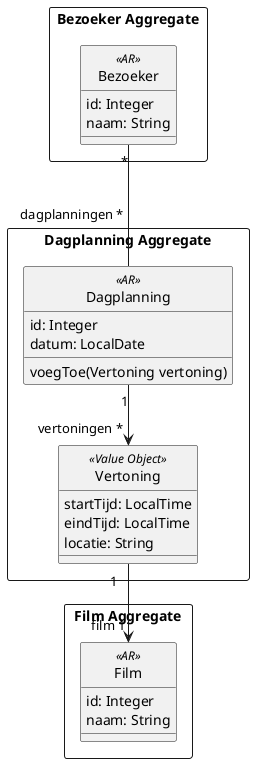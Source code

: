 @startuml

hide circle

'left to right direction

'skinparam linetype ortho
'skinparam linetype polyline

rectangle "Bezoeker Aggregate" {
    class Bezoeker <<AR>> {
        id: Integer
        naam: String
    }
}

rectangle "Film Aggregate" {
    class Film <<AR>> {
        id: Integer
        naam: String
    }
}

rectangle "Dagplanning Aggregate" {
    class Dagplanning <<AR>> {
        id: Integer
        datum: LocalDate
        voegToe(Vertoning vertoning)
    }

    class Vertoning <<Value Object>> {
        startTijd: LocalTime
        eindTijd: LocalTime
        locatie: String
    }
}

Bezoeker "*" --- "dagplanningen *\n\n" Dagplanning

Dagplanning "1" --> " vertoningen *" Vertoning

Vertoning "1   " --> "film 1" Film

@enduml